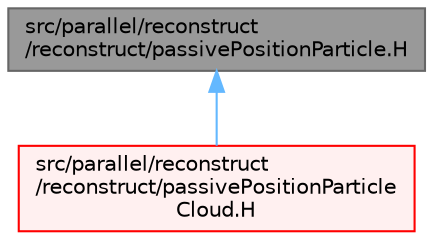 digraph "src/parallel/reconstruct/reconstruct/passivePositionParticle.H"
{
 // LATEX_PDF_SIZE
  bgcolor="transparent";
  edge [fontname=Helvetica,fontsize=10,labelfontname=Helvetica,labelfontsize=10];
  node [fontname=Helvetica,fontsize=10,shape=box,height=0.2,width=0.4];
  Node1 [id="Node000001",label="src/parallel/reconstruct\l/reconstruct/passivePositionParticle.H",height=0.2,width=0.4,color="gray40", fillcolor="grey60", style="filled", fontcolor="black",tooltip=" "];
  Node1 -> Node2 [id="edge1_Node000001_Node000002",dir="back",color="steelblue1",style="solid",tooltip=" "];
  Node2 [id="Node000002",label="src/parallel/reconstruct\l/reconstruct/passivePositionParticle\lCloud.H",height=0.2,width=0.4,color="red", fillcolor="#FFF0F0", style="filled",URL="$src_2parallel_2reconstruct_2reconstruct_2passivePositionParticleCloud_8H.html",tooltip=" "];
}
